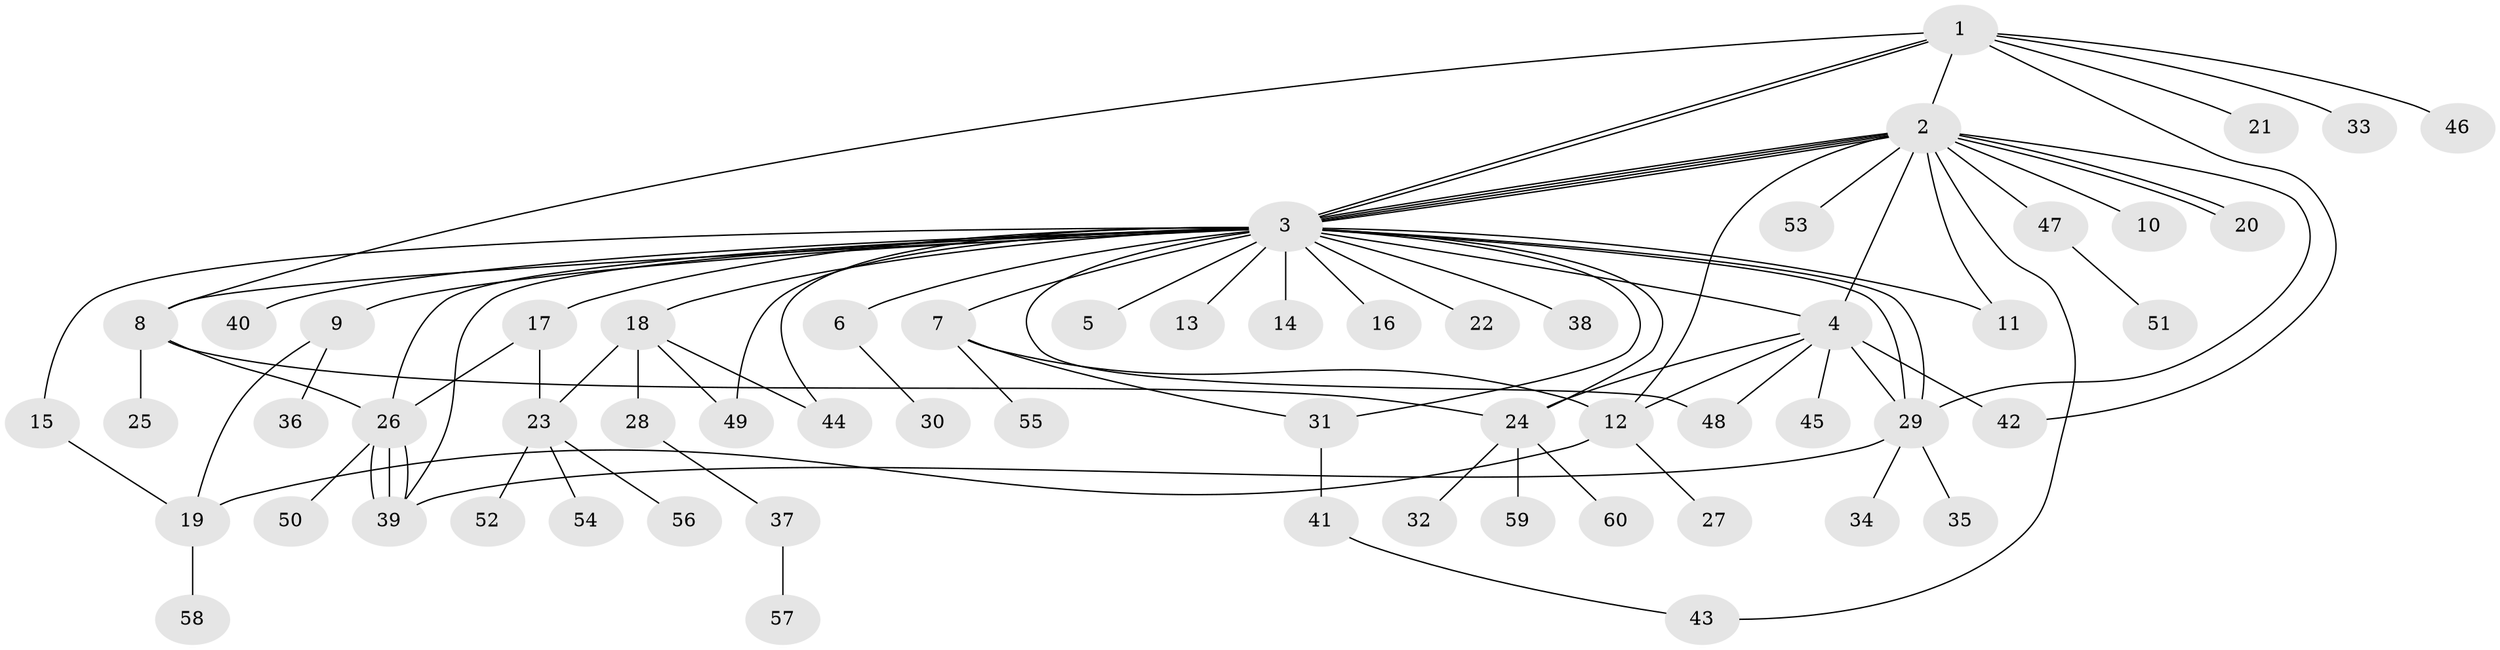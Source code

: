 // coarse degree distribution, {8: 0.023255813953488372, 14: 0.023255813953488372, 30: 0.023255813953488372, 7: 0.023255813953488372, 1: 0.5581395348837209, 3: 0.06976744186046512, 4: 0.09302325581395349, 2: 0.11627906976744186, 5: 0.046511627906976744, 6: 0.023255813953488372}
// Generated by graph-tools (version 1.1) at 2025/23/03/03/25 07:23:49]
// undirected, 60 vertices, 90 edges
graph export_dot {
graph [start="1"]
  node [color=gray90,style=filled];
  1;
  2;
  3;
  4;
  5;
  6;
  7;
  8;
  9;
  10;
  11;
  12;
  13;
  14;
  15;
  16;
  17;
  18;
  19;
  20;
  21;
  22;
  23;
  24;
  25;
  26;
  27;
  28;
  29;
  30;
  31;
  32;
  33;
  34;
  35;
  36;
  37;
  38;
  39;
  40;
  41;
  42;
  43;
  44;
  45;
  46;
  47;
  48;
  49;
  50;
  51;
  52;
  53;
  54;
  55;
  56;
  57;
  58;
  59;
  60;
  1 -- 2;
  1 -- 3;
  1 -- 3;
  1 -- 8;
  1 -- 21;
  1 -- 33;
  1 -- 42;
  1 -- 46;
  2 -- 3;
  2 -- 3;
  2 -- 3;
  2 -- 3;
  2 -- 4;
  2 -- 10;
  2 -- 11;
  2 -- 12;
  2 -- 20;
  2 -- 20;
  2 -- 29;
  2 -- 43;
  2 -- 47;
  2 -- 53;
  3 -- 4;
  3 -- 5;
  3 -- 6;
  3 -- 7;
  3 -- 8;
  3 -- 9;
  3 -- 11;
  3 -- 13;
  3 -- 14;
  3 -- 15;
  3 -- 16;
  3 -- 17;
  3 -- 18;
  3 -- 22;
  3 -- 24;
  3 -- 26;
  3 -- 29;
  3 -- 29;
  3 -- 31;
  3 -- 38;
  3 -- 39;
  3 -- 40;
  3 -- 44;
  3 -- 48;
  3 -- 49;
  4 -- 12;
  4 -- 24;
  4 -- 29;
  4 -- 42;
  4 -- 45;
  4 -- 48;
  6 -- 30;
  7 -- 12;
  7 -- 31;
  7 -- 55;
  8 -- 24;
  8 -- 25;
  8 -- 26;
  9 -- 19;
  9 -- 36;
  12 -- 19;
  12 -- 27;
  15 -- 19;
  17 -- 23;
  17 -- 26;
  18 -- 23;
  18 -- 28;
  18 -- 44;
  18 -- 49;
  19 -- 58;
  23 -- 52;
  23 -- 54;
  23 -- 56;
  24 -- 32;
  24 -- 59;
  24 -- 60;
  26 -- 39;
  26 -- 39;
  26 -- 39;
  26 -- 50;
  28 -- 37;
  29 -- 34;
  29 -- 35;
  29 -- 39;
  31 -- 41;
  37 -- 57;
  41 -- 43;
  47 -- 51;
}
